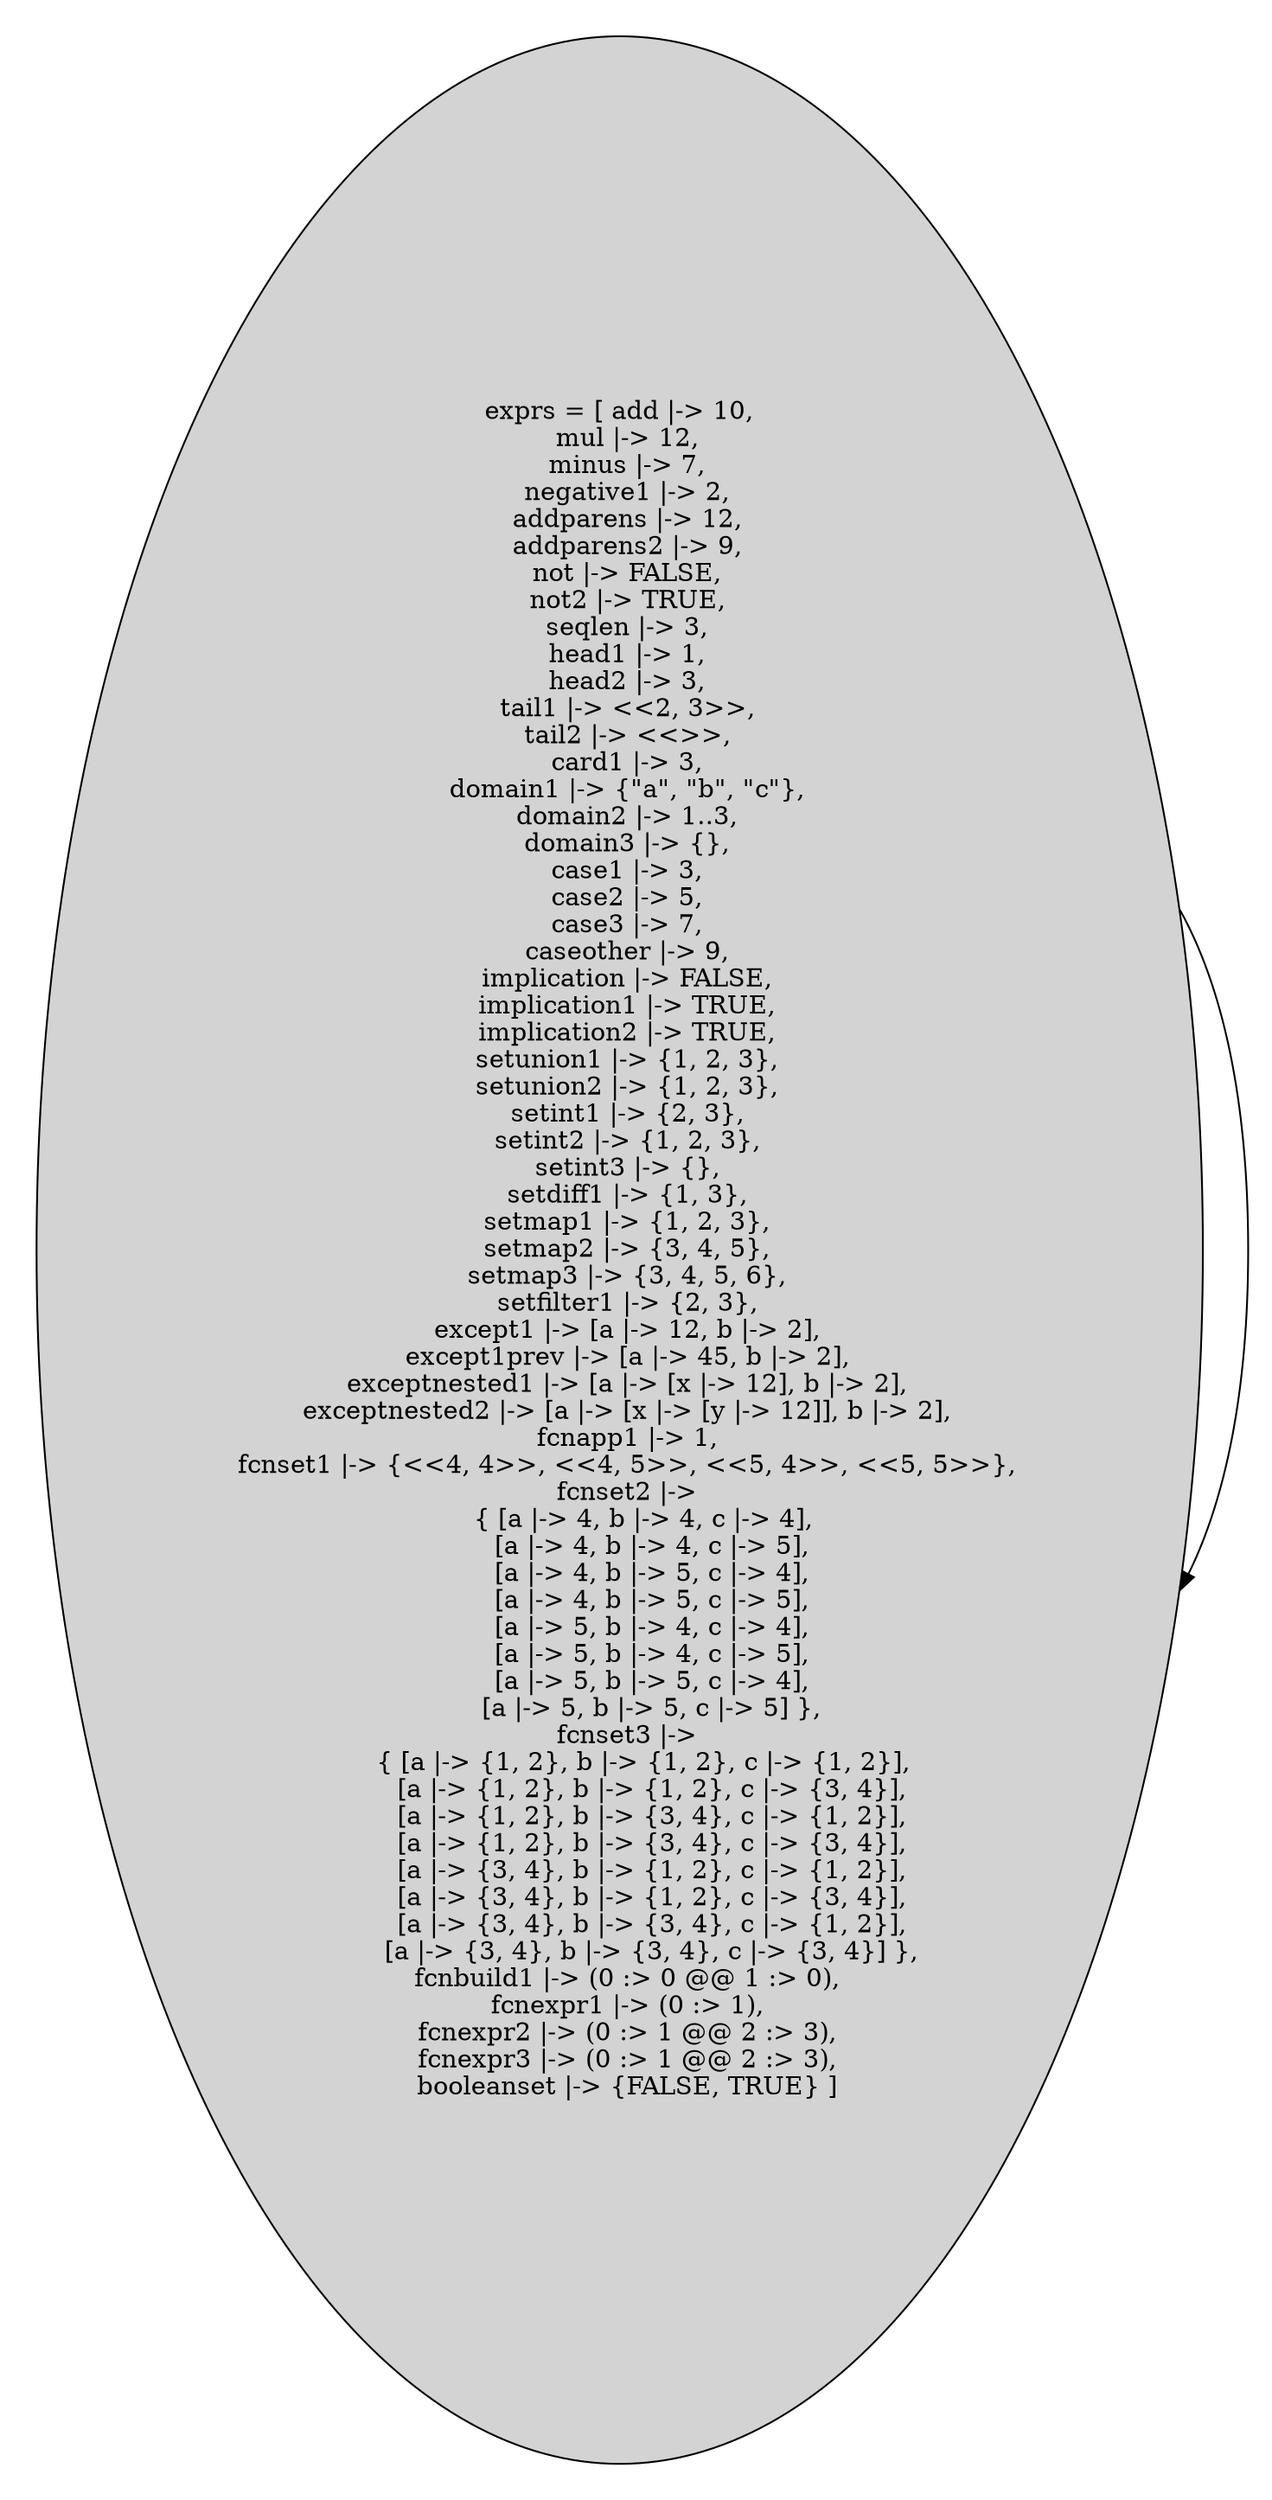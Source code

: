 strict digraph DiskGraph {
nodesep=0.35;
subgraph cluster_graph {
color="white";
-823407253725849307 [label="exprs = [ add |-> 10,\n  mul |-> 12,\n  minus |-> 7,\n  negative1 |-> 2,\n  addparens |-> 12,\n  addparens2 |-> 9,\n  not |-> FALSE,\n  not2 |-> TRUE,\n  seqlen |-> 3,\n  head1 |-> 1,\n  head2 |-> 3,\n  tail1 |-> <<2, 3>>,\n  tail2 |-> <<>>,\n  card1 |-> 3,\n  domain1 |-> {\"a\", \"b\", \"c\"},\n  domain2 |-> 1..3,\n  domain3 |-> {},\n  case1 |-> 3,\n  case2 |-> 5,\n  case3 |-> 7,\n  caseother |-> 9,\n  implication |-> FALSE,\n  implication1 |-> TRUE,\n  implication2 |-> TRUE,\n  setunion1 |-> {1, 2, 3},\n  setunion2 |-> {1, 2, 3},\n  setint1 |-> {2, 3},\n  setint2 |-> {1, 2, 3},\n  setint3 |-> {},\n  setdiff1 |-> {1, 3},\n  setmap1 |-> {1, 2, 3},\n  setmap2 |-> {3, 4, 5},\n  setmap3 |-> {3, 4, 5, 6},\n  setfilter1 |-> {2, 3},\n  except1 |-> [a |-> 12, b |-> 2],\n  except1prev |-> [a |-> 45, b |-> 2],\n  exceptnested1 |-> [a |-> [x |-> 12], b |-> 2],\n  exceptnested2 |-> [a |-> [x |-> [y |-> 12]], b |-> 2],\n  fcnapp1 |-> 1,\n  fcnset1 |-> {<<4, 4>>, <<4, 5>>, <<5, 4>>, <<5, 5>>},\n  fcnset2 |->\n      { [a |-> 4, b |-> 4, c |-> 4],\n        [a |-> 4, b |-> 4, c |-> 5],\n        [a |-> 4, b |-> 5, c |-> 4],\n        [a |-> 4, b |-> 5, c |-> 5],\n        [a |-> 5, b |-> 4, c |-> 4],\n        [a |-> 5, b |-> 4, c |-> 5],\n        [a |-> 5, b |-> 5, c |-> 4],\n        [a |-> 5, b |-> 5, c |-> 5] },\n  fcnset3 |->\n      { [a |-> {1, 2}, b |-> {1, 2}, c |-> {1, 2}],\n        [a |-> {1, 2}, b |-> {1, 2}, c |-> {3, 4}],\n        [a |-> {1, 2}, b |-> {3, 4}, c |-> {1, 2}],\n        [a |-> {1, 2}, b |-> {3, 4}, c |-> {3, 4}],\n        [a |-> {3, 4}, b |-> {1, 2}, c |-> {1, 2}],\n        [a |-> {3, 4}, b |-> {1, 2}, c |-> {3, 4}],\n        [a |-> {3, 4}, b |-> {3, 4}, c |-> {1, 2}],\n        [a |-> {3, 4}, b |-> {3, 4}, c |-> {3, 4}] },\n  fcnbuild1 |-> (0 :> 0 @@ 1 :> 0),\n  fcnexpr1 |-> (0 :> 1),\n  fcnexpr2 |-> (0 :> 1 @@ 2 :> 3),\n  fcnexpr3 |-> (0 :> 1 @@ 2 :> 3),\n  booleanset |-> {FALSE, TRUE} ]",style = filled]
-823407253725849307 -> -823407253725849307 [label="",color="black",fontcolor="black"];
{rank = same; -823407253725849307;}
}
}